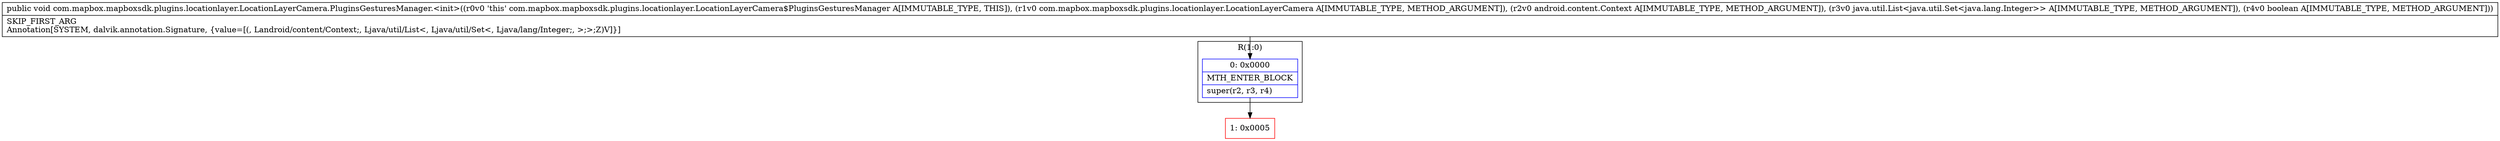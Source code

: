 digraph "CFG forcom.mapbox.mapboxsdk.plugins.locationlayer.LocationLayerCamera.PluginsGesturesManager.\<init\>(Lcom\/mapbox\/mapboxsdk\/plugins\/locationlayer\/LocationLayerCamera;Landroid\/content\/Context;Ljava\/util\/List;Z)V" {
subgraph cluster_Region_1873774590 {
label = "R(1:0)";
node [shape=record,color=blue];
Node_0 [shape=record,label="{0\:\ 0x0000|MTH_ENTER_BLOCK\l|super(r2, r3, r4)\l}"];
}
Node_1 [shape=record,color=red,label="{1\:\ 0x0005}"];
MethodNode[shape=record,label="{public void com.mapbox.mapboxsdk.plugins.locationlayer.LocationLayerCamera.PluginsGesturesManager.\<init\>((r0v0 'this' com.mapbox.mapboxsdk.plugins.locationlayer.LocationLayerCamera$PluginsGesturesManager A[IMMUTABLE_TYPE, THIS]), (r1v0 com.mapbox.mapboxsdk.plugins.locationlayer.LocationLayerCamera A[IMMUTABLE_TYPE, METHOD_ARGUMENT]), (r2v0 android.content.Context A[IMMUTABLE_TYPE, METHOD_ARGUMENT]), (r3v0 java.util.List\<java.util.Set\<java.lang.Integer\>\> A[IMMUTABLE_TYPE, METHOD_ARGUMENT]), (r4v0 boolean A[IMMUTABLE_TYPE, METHOD_ARGUMENT]))  | SKIP_FIRST_ARG\lAnnotation[SYSTEM, dalvik.annotation.Signature, \{value=[(, Landroid\/content\/Context;, Ljava\/util\/List\<, Ljava\/util\/Set\<, Ljava\/lang\/Integer;, \>;\>;Z)V]\}]\l}"];
MethodNode -> Node_0;
Node_0 -> Node_1;
}

